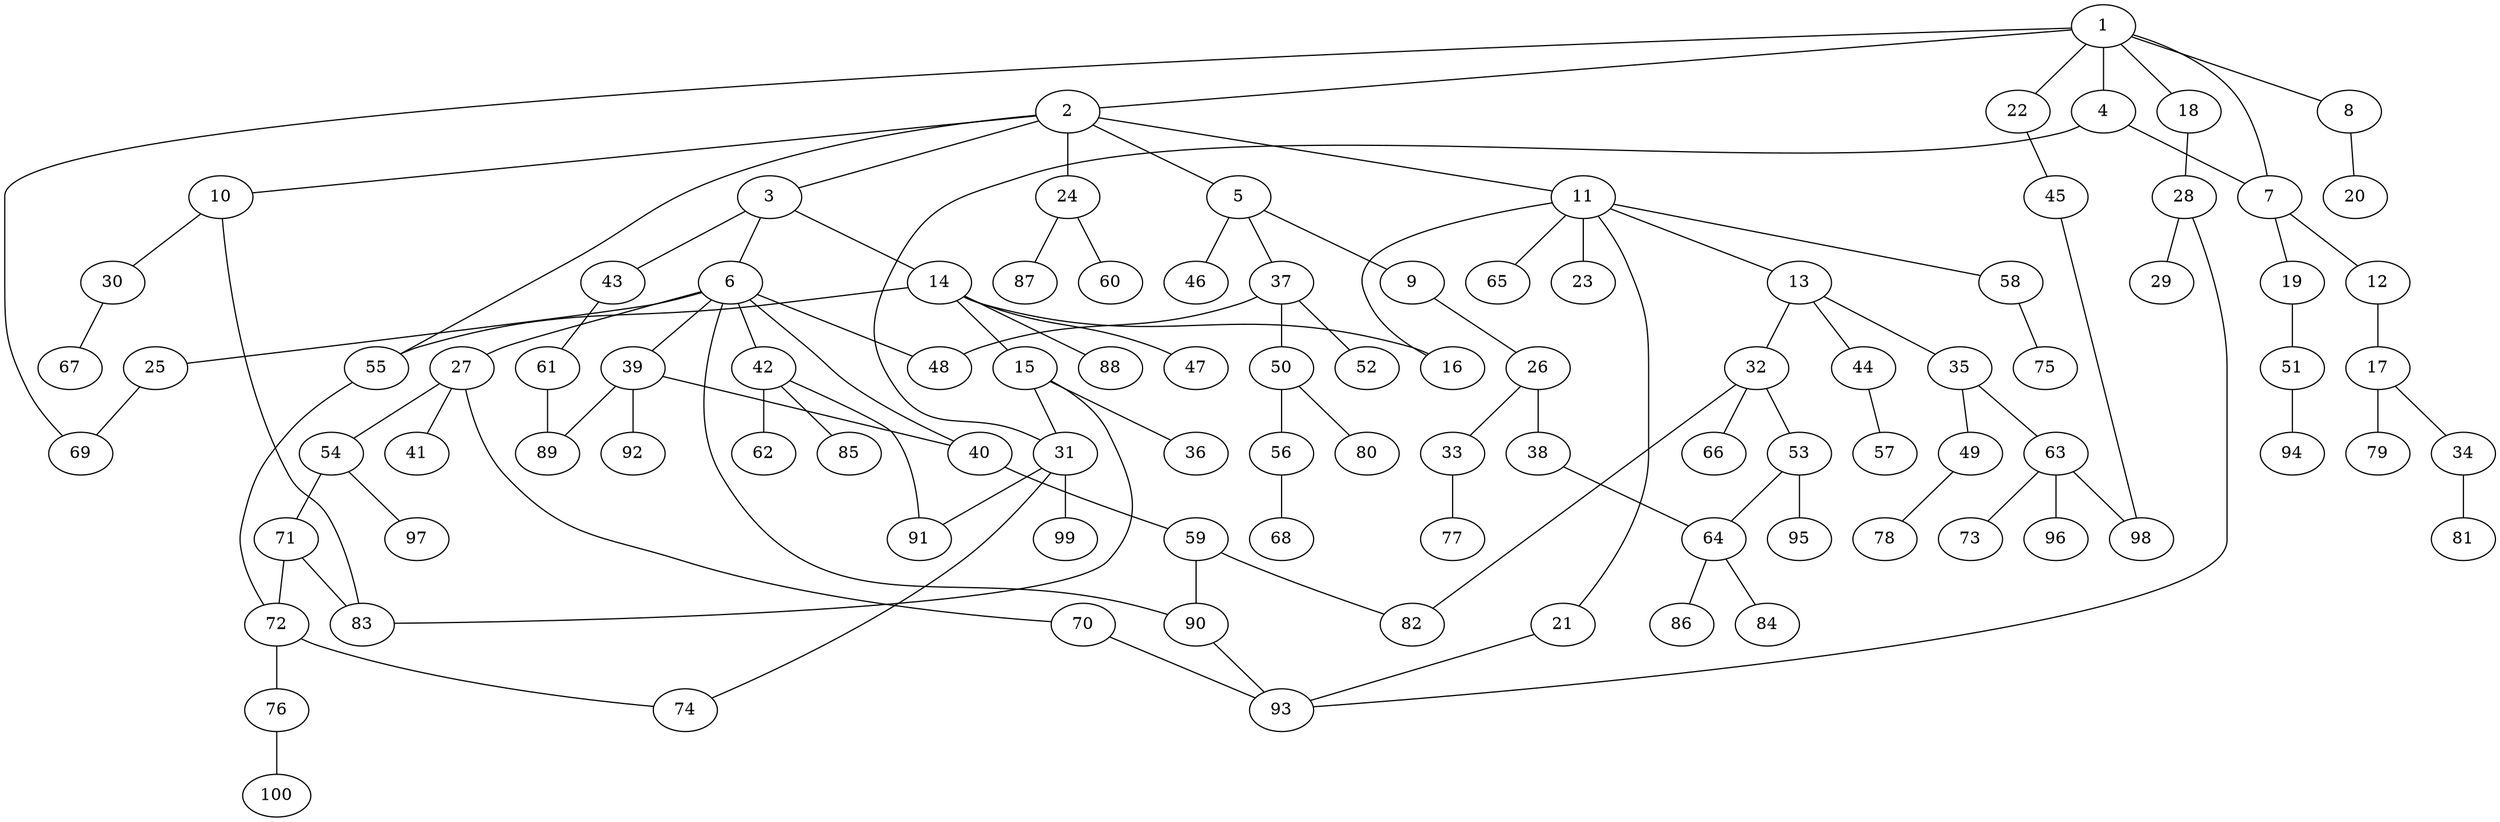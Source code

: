 graph graphname {1--2
1--4
1--7
1--8
1--18
1--22
1--69
2--3
2--5
2--10
2--11
2--24
2--55
3--6
3--14
3--43
4--7
4--31
5--9
5--37
5--46
6--25
6--27
6--39
6--40
6--42
6--48
6--90
7--12
7--19
8--20
9--26
10--30
10--83
11--13
11--16
11--21
11--23
11--58
11--65
12--17
13--32
13--35
13--44
14--15
14--16
14--47
14--55
14--88
15--31
15--36
15--83
17--34
17--79
18--28
19--51
21--93
22--45
24--60
24--87
25--69
26--33
26--38
27--41
27--54
27--70
28--29
28--93
30--67
31--74
31--91
31--99
32--53
32--66
32--82
33--77
34--81
35--49
35--63
37--48
37--50
37--52
38--64
39--40
39--89
39--92
40--59
42--62
42--85
42--91
43--61
44--57
45--98
49--78
50--56
50--80
51--94
53--64
53--95
54--71
54--97
55--72
56--68
58--75
59--82
59--90
61--89
63--73
63--96
63--98
64--84
64--86
70--93
71--72
71--83
72--74
72--76
76--100
90--93
}